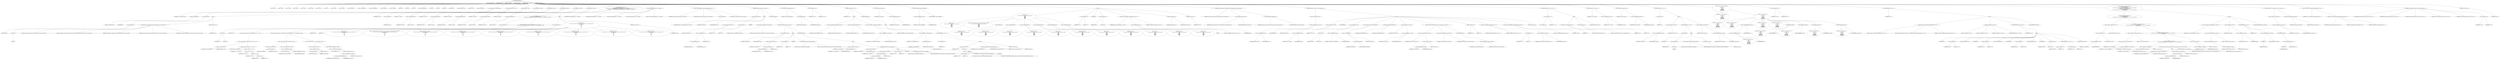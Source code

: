 digraph hostapd_notif_assoc {  
"1000127" [label = "(METHOD,hostapd_notif_assoc)" ]
"1000128" [label = "(PARAM,hostapd_data *hapd)" ]
"1000129" [label = "(PARAM,const u8 *addr)" ]
"1000130" [label = "(PARAM,const u8 *req_ies)" ]
"1000131" [label = "(PARAM,size_t req_ies_len)" ]
"1000132" [label = "(PARAM,int reassoc)" ]
"1000133" [label = "(BLOCK,,)" ]
"1000134" [label = "(LOCAL,v6: __int64)" ]
"1000135" [label = "(LOCAL,v11: __int64)" ]
"1000136" [label = "(LOCAL,v12: __int64)" ]
"1000137" [label = "(LOCAL,v13: __int64)" ]
"1000138" [label = "(LOCAL,v14: __int64)" ]
"1000139" [label = "(LOCAL,v15: __int64)" ]
"1000140" [label = "(LOCAL,v16: const u8 *)" ]
"1000141" [label = "(LOCAL,v17: char)" ]
"1000142" [label = "(LOCAL,v18: sta_info *)" ]
"1000143" [label = "(LOCAL,v19: sta_info *)" ]
"1000144" [label = "(LOCAL,v20: hostapd_iface *)" ]
"1000145" [label = "(LOCAL,v21: wpa_state_machine *)" ]
"1000146" [label = "(LOCAL,v22: wpa_authenticator *)" ]
"1000147" [label = "(LOCAL,v23: unsigned int)" ]
"1000148" [label = "(LOCAL,v24: unsigned int)" ]
"1000149" [label = "(LOCAL,v25: bool)" ]
"1000150" [label = "(LOCAL,v26: u32)" ]
"1000151" [label = "(LOCAL,v27: int)" ]
"1000152" [label = "(LOCAL,v28: wpa_state_machine *)" ]
"1000153" [label = "(LOCAL,v29: int)" ]
"1000154" [label = "(LOCAL,v31: u8 *)" ]
"1000155" [label = "(LOCAL,v32: int)" ]
"1000156" [label = "(LOCAL,ielen: __int64)" ]
"1000157" [label = "(LOCAL,elems: ieee802_11_elems)" ]
"1000158" [label = "(LOCAL,buf: u8 [ 1064 ])" ]
"1000159" [label = "(LOCAL,v36: unsigned __int64)" ]
"1000160" [label = "(<operator>.assignment,v36 = __readfsqword(0x28u))" ]
"1000161" [label = "(IDENTIFIER,v36,v36 = __readfsqword(0x28u))" ]
"1000162" [label = "(__readfsqword,__readfsqword(0x28u))" ]
"1000163" [label = "(LITERAL,0x28u,__readfsqword(0x28u))" ]
"1000164" [label = "(CONTROL_STRUCTURE,if ( !addr ),if ( !addr ))" ]
"1000165" [label = "(<operator>.logicalNot,!addr)" ]
"1000166" [label = "(IDENTIFIER,addr,!addr)" ]
"1000167" [label = "(BLOCK,,)" ]
"1000168" [label = "(<operator>.assignment,v29 = -1)" ]
"1000169" [label = "(IDENTIFIER,v29,v29 = -1)" ]
"1000170" [label = "(<operator>.minus,-1)" ]
"1000171" [label = "(LITERAL,1,-1)" ]
"1000172" [label = "(wpa_printf,wpa_printf(2, \"hostapd_notif_assoc: Skip event with no address\", req_ies, req_ies_len, reassoc))" ]
"1000173" [label = "(LITERAL,2,wpa_printf(2, \"hostapd_notif_assoc: Skip event with no address\", req_ies, req_ies_len, reassoc))" ]
"1000174" [label = "(LITERAL,\"hostapd_notif_assoc: Skip event with no address\",wpa_printf(2, \"hostapd_notif_assoc: Skip event with no address\", req_ies, req_ies_len, reassoc))" ]
"1000175" [label = "(IDENTIFIER,req_ies,wpa_printf(2, \"hostapd_notif_assoc: Skip event with no address\", req_ies, req_ies_len, reassoc))" ]
"1000176" [label = "(IDENTIFIER,req_ies_len,wpa_printf(2, \"hostapd_notif_assoc: Skip event with no address\", req_ies, req_ies_len, reassoc))" ]
"1000177" [label = "(IDENTIFIER,reassoc,wpa_printf(2, \"hostapd_notif_assoc: Skip event with no address\", req_ies, req_ies_len, reassoc))" ]
"1000178" [label = "(RETURN,return v29;,return v29;)" ]
"1000179" [label = "(IDENTIFIER,v29,return v29;)" ]
"1000180" [label = "(<operator>.assignment,v6 = *addr)" ]
"1000181" [label = "(IDENTIFIER,v6,v6 = *addr)" ]
"1000182" [label = "(<operator>.indirection,*addr)" ]
"1000183" [label = "(IDENTIFIER,addr,v6 = *addr)" ]
"1000184" [label = "(<operator>.assignment,v11 = addr[2])" ]
"1000185" [label = "(IDENTIFIER,v11,v11 = addr[2])" ]
"1000186" [label = "(<operator>.indirectIndexAccess,addr[2])" ]
"1000187" [label = "(IDENTIFIER,addr,v11 = addr[2])" ]
"1000188" [label = "(LITERAL,2,v11 = addr[2])" ]
"1000189" [label = "(<operator>.assignment,v12 = addr[1])" ]
"1000190" [label = "(IDENTIFIER,v12,v12 = addr[1])" ]
"1000191" [label = "(<operator>.indirectIndexAccess,addr[1])" ]
"1000192" [label = "(IDENTIFIER,addr,v12 = addr[1])" ]
"1000193" [label = "(LITERAL,1,v12 = addr[1])" ]
"1000194" [label = "(<operator>.assignment,v13 = addr[3])" ]
"1000195" [label = "(IDENTIFIER,v13,v13 = addr[3])" ]
"1000196" [label = "(<operator>.indirectIndexAccess,addr[3])" ]
"1000197" [label = "(IDENTIFIER,addr,v13 = addr[3])" ]
"1000198" [label = "(LITERAL,3,v13 = addr[3])" ]
"1000199" [label = "(<operator>.assignment,v14 = addr[5])" ]
"1000200" [label = "(IDENTIFIER,v14,v14 = addr[5])" ]
"1000201" [label = "(<operator>.indirectIndexAccess,addr[5])" ]
"1000202" [label = "(IDENTIFIER,addr,v14 = addr[5])" ]
"1000203" [label = "(LITERAL,5,v14 = addr[5])" ]
"1000204" [label = "(<operator>.assignment,v15 = addr[4])" ]
"1000205" [label = "(IDENTIFIER,v15,v15 = addr[4])" ]
"1000206" [label = "(<operator>.indirectIndexAccess,addr[4])" ]
"1000207" [label = "(IDENTIFIER,addr,v15 = addr[4])" ]
"1000208" [label = "(LITERAL,4,v15 = addr[4])" ]
"1000209" [label = "(CONTROL_STRUCTURE,if ( (v6 & 1) != 0\n    || !((unsigned __int8)v14 | (unsigned __int8)(v15 | v13 | v11 | v12 | v6))\n    || *(_DWORD *)addr == *(_DWORD *)hapd->own_addr && *((_WORD *)addr + 2) == *(_WORD *)&hapd->own_addr[4] ),if ( (v6 & 1) != 0\n    || !((unsigned __int8)v14 | (unsigned __int8)(v15 | v13 | v11 | v12 | v6))\n    || *(_DWORD *)addr == *(_DWORD *)hapd->own_addr && *((_WORD *)addr + 2) == *(_WORD *)&hapd->own_addr[4] ))" ]
"1000210" [label = "(<operator>.logicalOr,(v6 & 1) != 0\n    || !((unsigned __int8)v14 | (unsigned __int8)(v15 | v13 | v11 | v12 | v6))\n    || *(_DWORD *)addr == *(_DWORD *)hapd->own_addr && *((_WORD *)addr + 2) == *(_WORD *)&hapd->own_addr[4])" ]
"1000211" [label = "(<operator>.notEquals,(v6 & 1) != 0)" ]
"1000212" [label = "(<operator>.and,v6 & 1)" ]
"1000213" [label = "(IDENTIFIER,v6,v6 & 1)" ]
"1000214" [label = "(LITERAL,1,v6 & 1)" ]
"1000215" [label = "(LITERAL,0,(v6 & 1) != 0)" ]
"1000216" [label = "(<operator>.logicalOr,!((unsigned __int8)v14 | (unsigned __int8)(v15 | v13 | v11 | v12 | v6))\n    || *(_DWORD *)addr == *(_DWORD *)hapd->own_addr && *((_WORD *)addr + 2) == *(_WORD *)&hapd->own_addr[4])" ]
"1000217" [label = "(<operator>.logicalNot,!((unsigned __int8)v14 | (unsigned __int8)(v15 | v13 | v11 | v12 | v6)))" ]
"1000218" [label = "(<operator>.or,(unsigned __int8)v14 | (unsigned __int8)(v15 | v13 | v11 | v12 | v6))" ]
"1000219" [label = "(<operator>.cast,(unsigned __int8)v14)" ]
"1000220" [label = "(UNKNOWN,unsigned __int8,unsigned __int8)" ]
"1000221" [label = "(IDENTIFIER,v14,(unsigned __int8)v14)" ]
"1000222" [label = "(<operator>.cast,(unsigned __int8)(v15 | v13 | v11 | v12 | v6))" ]
"1000223" [label = "(UNKNOWN,unsigned __int8,unsigned __int8)" ]
"1000224" [label = "(<operator>.or,v15 | v13 | v11 | v12 | v6)" ]
"1000225" [label = "(IDENTIFIER,v15,v15 | v13 | v11 | v12 | v6)" ]
"1000226" [label = "(<operator>.or,v13 | v11 | v12 | v6)" ]
"1000227" [label = "(IDENTIFIER,v13,v13 | v11 | v12 | v6)" ]
"1000228" [label = "(<operator>.or,v11 | v12 | v6)" ]
"1000229" [label = "(IDENTIFIER,v11,v11 | v12 | v6)" ]
"1000230" [label = "(<operator>.or,v12 | v6)" ]
"1000231" [label = "(IDENTIFIER,v12,v12 | v6)" ]
"1000232" [label = "(IDENTIFIER,v6,v12 | v6)" ]
"1000233" [label = "(<operator>.logicalAnd,*(_DWORD *)addr == *(_DWORD *)hapd->own_addr && *((_WORD *)addr + 2) == *(_WORD *)&hapd->own_addr[4])" ]
"1000234" [label = "(<operator>.equals,*(_DWORD *)addr == *(_DWORD *)hapd->own_addr)" ]
"1000235" [label = "(<operator>.indirection,*(_DWORD *)addr)" ]
"1000236" [label = "(<operator>.cast,(_DWORD *)addr)" ]
"1000237" [label = "(UNKNOWN,_DWORD *,_DWORD *)" ]
"1000238" [label = "(IDENTIFIER,addr,(_DWORD *)addr)" ]
"1000239" [label = "(<operator>.indirection,*(_DWORD *)hapd->own_addr)" ]
"1000240" [label = "(<operator>.cast,(_DWORD *)hapd->own_addr)" ]
"1000241" [label = "(UNKNOWN,_DWORD *,_DWORD *)" ]
"1000242" [label = "(<operator>.indirectFieldAccess,hapd->own_addr)" ]
"1000243" [label = "(IDENTIFIER,hapd,(_DWORD *)hapd->own_addr)" ]
"1000244" [label = "(FIELD_IDENTIFIER,own_addr,own_addr)" ]
"1000245" [label = "(<operator>.equals,*((_WORD *)addr + 2) == *(_WORD *)&hapd->own_addr[4])" ]
"1000246" [label = "(<operator>.indirection,*((_WORD *)addr + 2))" ]
"1000247" [label = "(<operator>.addition,(_WORD *)addr + 2)" ]
"1000248" [label = "(<operator>.cast,(_WORD *)addr)" ]
"1000249" [label = "(UNKNOWN,_WORD *,_WORD *)" ]
"1000250" [label = "(IDENTIFIER,addr,(_WORD *)addr)" ]
"1000251" [label = "(LITERAL,2,(_WORD *)addr + 2)" ]
"1000252" [label = "(<operator>.indirection,*(_WORD *)&hapd->own_addr[4])" ]
"1000253" [label = "(<operator>.cast,(_WORD *)&hapd->own_addr[4])" ]
"1000254" [label = "(UNKNOWN,_WORD *,_WORD *)" ]
"1000255" [label = "(<operator>.addressOf,&hapd->own_addr[4])" ]
"1000256" [label = "(<operator>.indirectIndexAccess,hapd->own_addr[4])" ]
"1000257" [label = "(<operator>.indirectFieldAccess,hapd->own_addr)" ]
"1000258" [label = "(IDENTIFIER,hapd,(_WORD *)&hapd->own_addr[4])" ]
"1000259" [label = "(FIELD_IDENTIFIER,own_addr,own_addr)" ]
"1000260" [label = "(LITERAL,4,(_WORD *)&hapd->own_addr[4])" ]
"1000261" [label = "(BLOCK,,)" ]
"1000262" [label = "(<operator>.assignment,v29 = 0)" ]
"1000263" [label = "(IDENTIFIER,v29,v29 = 0)" ]
"1000264" [label = "(LITERAL,0,v29 = 0)" ]
"1000265" [label = "(wpa_printf,wpa_printf(\n      2,\n      \"%s: Invalid SA=%02x:%02x:%02x:%02x:%02x:%02x in received indication - ignore this indication silently\",\n      \"hostapd_notif_assoc\",\n      v6,\n      v12,\n      v11,\n      v13,\n      v15,\n      v14))" ]
"1000266" [label = "(LITERAL,2,wpa_printf(\n      2,\n      \"%s: Invalid SA=%02x:%02x:%02x:%02x:%02x:%02x in received indication - ignore this indication silently\",\n      \"hostapd_notif_assoc\",\n      v6,\n      v12,\n      v11,\n      v13,\n      v15,\n      v14))" ]
"1000267" [label = "(LITERAL,\"%s: Invalid SA=%02x:%02x:%02x:%02x:%02x:%02x in received indication - ignore this indication silently\",wpa_printf(\n      2,\n      \"%s: Invalid SA=%02x:%02x:%02x:%02x:%02x:%02x in received indication - ignore this indication silently\",\n      \"hostapd_notif_assoc\",\n      v6,\n      v12,\n      v11,\n      v13,\n      v15,\n      v14))" ]
"1000268" [label = "(LITERAL,\"hostapd_notif_assoc\",wpa_printf(\n      2,\n      \"%s: Invalid SA=%02x:%02x:%02x:%02x:%02x:%02x in received indication - ignore this indication silently\",\n      \"hostapd_notif_assoc\",\n      v6,\n      v12,\n      v11,\n      v13,\n      v15,\n      v14))" ]
"1000269" [label = "(IDENTIFIER,v6,wpa_printf(\n      2,\n      \"%s: Invalid SA=%02x:%02x:%02x:%02x:%02x:%02x in received indication - ignore this indication silently\",\n      \"hostapd_notif_assoc\",\n      v6,\n      v12,\n      v11,\n      v13,\n      v15,\n      v14))" ]
"1000270" [label = "(IDENTIFIER,v12,wpa_printf(\n      2,\n      \"%s: Invalid SA=%02x:%02x:%02x:%02x:%02x:%02x in received indication - ignore this indication silently\",\n      \"hostapd_notif_assoc\",\n      v6,\n      v12,\n      v11,\n      v13,\n      v15,\n      v14))" ]
"1000271" [label = "(IDENTIFIER,v11,wpa_printf(\n      2,\n      \"%s: Invalid SA=%02x:%02x:%02x:%02x:%02x:%02x in received indication - ignore this indication silently\",\n      \"hostapd_notif_assoc\",\n      v6,\n      v12,\n      v11,\n      v13,\n      v15,\n      v14))" ]
"1000272" [label = "(IDENTIFIER,v13,wpa_printf(\n      2,\n      \"%s: Invalid SA=%02x:%02x:%02x:%02x:%02x:%02x in received indication - ignore this indication silently\",\n      \"hostapd_notif_assoc\",\n      v6,\n      v12,\n      v11,\n      v13,\n      v15,\n      v14))" ]
"1000273" [label = "(IDENTIFIER,v15,wpa_printf(\n      2,\n      \"%s: Invalid SA=%02x:%02x:%02x:%02x:%02x:%02x in received indication - ignore this indication silently\",\n      \"hostapd_notif_assoc\",\n      v6,\n      v12,\n      v11,\n      v13,\n      v15,\n      v14))" ]
"1000274" [label = "(IDENTIFIER,v14,wpa_printf(\n      2,\n      \"%s: Invalid SA=%02x:%02x:%02x:%02x:%02x:%02x in received indication - ignore this indication silently\",\n      \"hostapd_notif_assoc\",\n      v6,\n      v12,\n      v11,\n      v13,\n      v15,\n      v14))" ]
"1000275" [label = "(RETURN,return v29;,return v29;)" ]
"1000276" [label = "(IDENTIFIER,v29,return v29;)" ]
"1000277" [label = "(hostapd_logger,hostapd_logger(hapd, addr, 1u, 2, \"associated\"))" ]
"1000278" [label = "(IDENTIFIER,hapd,hostapd_logger(hapd, addr, 1u, 2, \"associated\"))" ]
"1000279" [label = "(IDENTIFIER,addr,hostapd_logger(hapd, addr, 1u, 2, \"associated\"))" ]
"1000280" [label = "(LITERAL,1u,hostapd_logger(hapd, addr, 1u, 2, \"associated\"))" ]
"1000281" [label = "(LITERAL,2,hostapd_logger(hapd, addr, 1u, 2, \"associated\"))" ]
"1000282" [label = "(LITERAL,\"associated\",hostapd_logger(hapd, addr, 1u, 2, \"associated\"))" ]
"1000283" [label = "(ieee802_11_parse_elems,ieee802_11_parse_elems(req_ies, req_ies_len, &elems, 0))" ]
"1000284" [label = "(IDENTIFIER,req_ies,ieee802_11_parse_elems(req_ies, req_ies_len, &elems, 0))" ]
"1000285" [label = "(IDENTIFIER,req_ies_len,ieee802_11_parse_elems(req_ies, req_ies_len, &elems, 0))" ]
"1000286" [label = "(<operator>.addressOf,&elems)" ]
"1000287" [label = "(IDENTIFIER,elems,ieee802_11_parse_elems(req_ies, req_ies_len, &elems, 0))" ]
"1000288" [label = "(LITERAL,0,ieee802_11_parse_elems(req_ies, req_ies_len, &elems, 0))" ]
"1000289" [label = "(CONTROL_STRUCTURE,if ( elems.wps_ie ),if ( elems.wps_ie ))" ]
"1000290" [label = "(<operator>.fieldAccess,elems.wps_ie)" ]
"1000291" [label = "(IDENTIFIER,elems,if ( elems.wps_ie ))" ]
"1000292" [label = "(FIELD_IDENTIFIER,wps_ie,wps_ie)" ]
"1000293" [label = "(BLOCK,,)" ]
"1000294" [label = "(<operator>.assignment,v16 = elems.wps_ie - 2)" ]
"1000295" [label = "(IDENTIFIER,v16,v16 = elems.wps_ie - 2)" ]
"1000296" [label = "(<operator>.subtraction,elems.wps_ie - 2)" ]
"1000297" [label = "(<operator>.fieldAccess,elems.wps_ie)" ]
"1000298" [label = "(IDENTIFIER,elems,elems.wps_ie - 2)" ]
"1000299" [label = "(FIELD_IDENTIFIER,wps_ie,wps_ie)" ]
"1000300" [label = "(LITERAL,2,elems.wps_ie - 2)" ]
"1000301" [label = "(<operator>.assignment,v17 = 0)" ]
"1000302" [label = "(IDENTIFIER,v17,v17 = 0)" ]
"1000303" [label = "(LITERAL,0,v17 = 0)" ]
"1000304" [label = "(IDENTIFIER,L,)" ]
"1000305" [label = "(wpa_printf,wpa_printf(2, \"STA included WPS IE in (Re)AssocReq\"))" ]
"1000306" [label = "(LITERAL,2,wpa_printf(2, \"STA included WPS IE in (Re)AssocReq\"))" ]
"1000307" [label = "(LITERAL,\"STA included WPS IE in (Re)AssocReq\",wpa_printf(2, \"STA included WPS IE in (Re)AssocReq\"))" ]
"1000308" [label = "(CONTROL_STRUCTURE,else,else)" ]
"1000309" [label = "(CONTROL_STRUCTURE,if ( elems.rsn_ie ),if ( elems.rsn_ie ))" ]
"1000310" [label = "(<operator>.fieldAccess,elems.rsn_ie)" ]
"1000311" [label = "(IDENTIFIER,elems,if ( elems.rsn_ie ))" ]
"1000312" [label = "(FIELD_IDENTIFIER,rsn_ie,rsn_ie)" ]
"1000313" [label = "(BLOCK,,)" ]
"1000314" [label = "(<operator>.assignment,v16 = elems.rsn_ie - 2)" ]
"1000315" [label = "(IDENTIFIER,v16,v16 = elems.rsn_ie - 2)" ]
"1000316" [label = "(<operator>.subtraction,elems.rsn_ie - 2)" ]
"1000317" [label = "(<operator>.fieldAccess,elems.rsn_ie)" ]
"1000318" [label = "(IDENTIFIER,elems,elems.rsn_ie - 2)" ]
"1000319" [label = "(FIELD_IDENTIFIER,rsn_ie,rsn_ie)" ]
"1000320" [label = "(LITERAL,2,elems.rsn_ie - 2)" ]
"1000321" [label = "(<operator>.assignment,v17 = 0)" ]
"1000322" [label = "(IDENTIFIER,v17,v17 = 0)" ]
"1000323" [label = "(LITERAL,0,v17 = 0)" ]
"1000324" [label = "(IDENTIFIER,L,)" ]
"1000325" [label = "(wpa_printf,wpa_printf(2, \"STA included RSN IE in (Re)AssocReq\"))" ]
"1000326" [label = "(LITERAL,2,wpa_printf(2, \"STA included RSN IE in (Re)AssocReq\"))" ]
"1000327" [label = "(LITERAL,\"STA included RSN IE in (Re)AssocReq\",wpa_printf(2, \"STA included RSN IE in (Re)AssocReq\"))" ]
"1000328" [label = "(CONTROL_STRUCTURE,else,else)" ]
"1000329" [label = "(BLOCK,,)" ]
"1000330" [label = "(<operator>.assignment,v16 = elems.wpa_ie)" ]
"1000331" [label = "(IDENTIFIER,v16,v16 = elems.wpa_ie)" ]
"1000332" [label = "(<operator>.fieldAccess,elems.wpa_ie)" ]
"1000333" [label = "(IDENTIFIER,elems,v16 = elems.wpa_ie)" ]
"1000334" [label = "(FIELD_IDENTIFIER,wpa_ie,wpa_ie)" ]
"1000335" [label = "(CONTROL_STRUCTURE,if ( elems.wpa_ie ),if ( elems.wpa_ie ))" ]
"1000336" [label = "(<operator>.fieldAccess,elems.wpa_ie)" ]
"1000337" [label = "(IDENTIFIER,elems,if ( elems.wpa_ie ))" ]
"1000338" [label = "(FIELD_IDENTIFIER,wpa_ie,wpa_ie)" ]
"1000339" [label = "(BLOCK,,)" ]
"1000340" [label = "(<operator>.assignment,v16 = elems.wpa_ie - 2)" ]
"1000341" [label = "(IDENTIFIER,v16,v16 = elems.wpa_ie - 2)" ]
"1000342" [label = "(<operator>.subtraction,elems.wpa_ie - 2)" ]
"1000343" [label = "(<operator>.fieldAccess,elems.wpa_ie)" ]
"1000344" [label = "(IDENTIFIER,elems,elems.wpa_ie - 2)" ]
"1000345" [label = "(FIELD_IDENTIFIER,wpa_ie,wpa_ie)" ]
"1000346" [label = "(LITERAL,2,elems.wpa_ie - 2)" ]
"1000347" [label = "(<operator>.assignment,v17 = 0)" ]
"1000348" [label = "(IDENTIFIER,v17,v17 = 0)" ]
"1000349" [label = "(LITERAL,0,v17 = 0)" ]
"1000350" [label = "(IDENTIFIER,L,)" ]
"1000351" [label = "(wpa_printf,wpa_printf(2, \"STA included WPA IE in (Re)AssocReq\"))" ]
"1000352" [label = "(LITERAL,2,wpa_printf(2, \"STA included WPA IE in (Re)AssocReq\"))" ]
"1000353" [label = "(LITERAL,\"STA included WPA IE in (Re)AssocReq\",wpa_printf(2, \"STA included WPA IE in (Re)AssocReq\"))" ]
"1000354" [label = "(CONTROL_STRUCTURE,else,else)" ]
"1000355" [label = "(BLOCK,,)" ]
"1000356" [label = "(<operator>.assignment,v17 = 1)" ]
"1000357" [label = "(IDENTIFIER,v17,v17 = 1)" ]
"1000358" [label = "(LITERAL,1,v17 = 1)" ]
"1000359" [label = "(wpa_printf,wpa_printf(2, \"STA did not include WPS/RSN/WPA IE in (Re)AssocReq\"))" ]
"1000360" [label = "(LITERAL,2,wpa_printf(2, \"STA did not include WPS/RSN/WPA IE in (Re)AssocReq\"))" ]
"1000361" [label = "(LITERAL,\"STA did not include WPS/RSN/WPA IE in (Re)AssocReq\",wpa_printf(2, \"STA did not include WPS/RSN/WPA IE in (Re)AssocReq\"))" ]
"1000362" [label = "(IDENTIFIER,L,)" ]
"1000363" [label = "(<operator>.assignment,v18 = ap_get_sta(hapd, addr))" ]
"1000364" [label = "(IDENTIFIER,v18,v18 = ap_get_sta(hapd, addr))" ]
"1000365" [label = "(ap_get_sta,ap_get_sta(hapd, addr))" ]
"1000366" [label = "(IDENTIFIER,hapd,ap_get_sta(hapd, addr))" ]
"1000367" [label = "(IDENTIFIER,addr,ap_get_sta(hapd, addr))" ]
"1000368" [label = "(<operator>.assignment,v19 = v18)" ]
"1000369" [label = "(IDENTIFIER,v19,v19 = v18)" ]
"1000370" [label = "(IDENTIFIER,v18,v19 = v18)" ]
"1000371" [label = "(CONTROL_STRUCTURE,if ( v18 ),if ( v18 ))" ]
"1000372" [label = "(IDENTIFIER,v18,if ( v18 ))" ]
"1000373" [label = "(BLOCK,,)" ]
"1000374" [label = "(ap_sta_no_session_timeout,ap_sta_no_session_timeout(hapd, v18))" ]
"1000375" [label = "(IDENTIFIER,hapd,ap_sta_no_session_timeout(hapd, v18))" ]
"1000376" [label = "(IDENTIFIER,v18,ap_sta_no_session_timeout(hapd, v18))" ]
"1000377" [label = "(accounting_sta_stop,accounting_sta_stop(hapd, v19))" ]
"1000378" [label = "(IDENTIFIER,hapd,accounting_sta_stop(hapd, v19))" ]
"1000379" [label = "(IDENTIFIER,v19,accounting_sta_stop(hapd, v19))" ]
"1000380" [label = "(<operator>.assignment,v19->timeout_next = STA_NULLFUNC)" ]
"1000381" [label = "(<operator>.indirectFieldAccess,v19->timeout_next)" ]
"1000382" [label = "(IDENTIFIER,v19,v19->timeout_next = STA_NULLFUNC)" ]
"1000383" [label = "(FIELD_IDENTIFIER,timeout_next,timeout_next)" ]
"1000384" [label = "(IDENTIFIER,STA_NULLFUNC,v19->timeout_next = STA_NULLFUNC)" ]
"1000385" [label = "(CONTROL_STRUCTURE,else,else)" ]
"1000386" [label = "(BLOCK,,)" ]
"1000387" [label = "(<operator>.assignment,v19 = ap_sta_add(hapd, addr))" ]
"1000388" [label = "(IDENTIFIER,v19,v19 = ap_sta_add(hapd, addr))" ]
"1000389" [label = "(ap_sta_add,ap_sta_add(hapd, addr))" ]
"1000390" [label = "(IDENTIFIER,hapd,ap_sta_add(hapd, addr))" ]
"1000391" [label = "(IDENTIFIER,addr,ap_sta_add(hapd, addr))" ]
"1000392" [label = "(CONTROL_STRUCTURE,if ( !v19 ),if ( !v19 ))" ]
"1000393" [label = "(<operator>.logicalNot,!v19)" ]
"1000394" [label = "(IDENTIFIER,v19,!v19)" ]
"1000395" [label = "(BLOCK,,)" ]
"1000396" [label = "(<operator>.assignment,v29 = -1)" ]
"1000397" [label = "(IDENTIFIER,v29,v29 = -1)" ]
"1000398" [label = "(<operator>.minus,-1)" ]
"1000399" [label = "(LITERAL,1,-1)" ]
"1000400" [label = "(hostapd_drv_sta_disassoc,hostapd_drv_sta_disassoc(hapd, addr, 5))" ]
"1000401" [label = "(IDENTIFIER,hapd,hostapd_drv_sta_disassoc(hapd, addr, 5))" ]
"1000402" [label = "(IDENTIFIER,addr,hostapd_drv_sta_disassoc(hapd, addr, 5))" ]
"1000403" [label = "(LITERAL,5,hostapd_drv_sta_disassoc(hapd, addr, 5))" ]
"1000404" [label = "(RETURN,return v29;,return v29;)" ]
"1000405" [label = "(IDENTIFIER,v29,return v29;)" ]
"1000406" [label = "(<operator>.assignment,v20 = hapd->iface)" ]
"1000407" [label = "(IDENTIFIER,v20,v20 = hapd->iface)" ]
"1000408" [label = "(<operator>.indirectFieldAccess,hapd->iface)" ]
"1000409" [label = "(IDENTIFIER,hapd,v20 = hapd->iface)" ]
"1000410" [label = "(FIELD_IDENTIFIER,iface,iface)" ]
"1000411" [label = "(<operators>.assignmentAnd,v19->flags &= 0xFFFECFFF)" ]
"1000412" [label = "(<operator>.indirectFieldAccess,v19->flags)" ]
"1000413" [label = "(IDENTIFIER,v19,v19->flags &= 0xFFFECFFF)" ]
"1000414" [label = "(FIELD_IDENTIFIER,flags,flags)" ]
"1000415" [label = "(LITERAL,0xFFFECFFF,v19->flags &= 0xFFFECFFF)" ]
"1000416" [label = "(BLOCK,,)" ]
"1000417" [label = "(wpa_printf,wpa_printf(\n      3,\n      \"STA %02x:%02x:%02x:%02x:%02x:%02x not allowed to connect\",\n      *addr,\n      addr[1],\n      addr[2],\n      addr[3],\n      addr[4],\n      addr[5]))" ]
"1000418" [label = "(LITERAL,3,wpa_printf(\n      3,\n      \"STA %02x:%02x:%02x:%02x:%02x:%02x not allowed to connect\",\n      *addr,\n      addr[1],\n      addr[2],\n      addr[3],\n      addr[4],\n      addr[5]))" ]
"1000419" [label = "(LITERAL,\"STA %02x:%02x:%02x:%02x:%02x:%02x not allowed to connect\",wpa_printf(\n      3,\n      \"STA %02x:%02x:%02x:%02x:%02x:%02x not allowed to connect\",\n      *addr,\n      addr[1],\n      addr[2],\n      addr[3],\n      addr[4],\n      addr[5]))" ]
"1000420" [label = "(<operator>.indirection,*addr)" ]
"1000421" [label = "(IDENTIFIER,addr,wpa_printf(\n      3,\n      \"STA %02x:%02x:%02x:%02x:%02x:%02x not allowed to connect\",\n      *addr,\n      addr[1],\n      addr[2],\n      addr[3],\n      addr[4],\n      addr[5]))" ]
"1000422" [label = "(<operator>.indirectIndexAccess,addr[1])" ]
"1000423" [label = "(IDENTIFIER,addr,wpa_printf(\n      3,\n      \"STA %02x:%02x:%02x:%02x:%02x:%02x not allowed to connect\",\n      *addr,\n      addr[1],\n      addr[2],\n      addr[3],\n      addr[4],\n      addr[5]))" ]
"1000424" [label = "(LITERAL,1,wpa_printf(\n      3,\n      \"STA %02x:%02x:%02x:%02x:%02x:%02x not allowed to connect\",\n      *addr,\n      addr[1],\n      addr[2],\n      addr[3],\n      addr[4],\n      addr[5]))" ]
"1000425" [label = "(<operator>.indirectIndexAccess,addr[2])" ]
"1000426" [label = "(IDENTIFIER,addr,wpa_printf(\n      3,\n      \"STA %02x:%02x:%02x:%02x:%02x:%02x not allowed to connect\",\n      *addr,\n      addr[1],\n      addr[2],\n      addr[3],\n      addr[4],\n      addr[5]))" ]
"1000427" [label = "(LITERAL,2,wpa_printf(\n      3,\n      \"STA %02x:%02x:%02x:%02x:%02x:%02x not allowed to connect\",\n      *addr,\n      addr[1],\n      addr[2],\n      addr[3],\n      addr[4],\n      addr[5]))" ]
"1000428" [label = "(<operator>.indirectIndexAccess,addr[3])" ]
"1000429" [label = "(IDENTIFIER,addr,wpa_printf(\n      3,\n      \"STA %02x:%02x:%02x:%02x:%02x:%02x not allowed to connect\",\n      *addr,\n      addr[1],\n      addr[2],\n      addr[3],\n      addr[4],\n      addr[5]))" ]
"1000430" [label = "(LITERAL,3,wpa_printf(\n      3,\n      \"STA %02x:%02x:%02x:%02x:%02x:%02x not allowed to connect\",\n      *addr,\n      addr[1],\n      addr[2],\n      addr[3],\n      addr[4],\n      addr[5]))" ]
"1000431" [label = "(<operator>.indirectIndexAccess,addr[4])" ]
"1000432" [label = "(IDENTIFIER,addr,wpa_printf(\n      3,\n      \"STA %02x:%02x:%02x:%02x:%02x:%02x not allowed to connect\",\n      *addr,\n      addr[1],\n      addr[2],\n      addr[3],\n      addr[4],\n      addr[5]))" ]
"1000433" [label = "(LITERAL,4,wpa_printf(\n      3,\n      \"STA %02x:%02x:%02x:%02x:%02x:%02x not allowed to connect\",\n      *addr,\n      addr[1],\n      addr[2],\n      addr[3],\n      addr[4],\n      addr[5]))" ]
"1000434" [label = "(<operator>.indirectIndexAccess,addr[5])" ]
"1000435" [label = "(IDENTIFIER,addr,wpa_printf(\n      3,\n      \"STA %02x:%02x:%02x:%02x:%02x:%02x not allowed to connect\",\n      *addr,\n      addr[1],\n      addr[2],\n      addr[3],\n      addr[4],\n      addr[5]))" ]
"1000436" [label = "(LITERAL,5,wpa_printf(\n      3,\n      \"STA %02x:%02x:%02x:%02x:%02x:%02x not allowed to connect\",\n      *addr,\n      addr[1],\n      addr[2],\n      addr[3],\n      addr[4],\n      addr[5]))" ]
"1000437" [label = "(<operator>.assignment,v32 = 1)" ]
"1000438" [label = "(IDENTIFIER,v32,v32 = 1)" ]
"1000439" [label = "(LITERAL,1,v32 = 1)" ]
"1000440" [label = "(JUMP_TARGET,fail)" ]
"1000441" [label = "(<operator>.assignment,v29 = -1)" ]
"1000442" [label = "(IDENTIFIER,v29,v29 = -1)" ]
"1000443" [label = "(<operator>.minus,-1)" ]
"1000444" [label = "(LITERAL,1,-1)" ]
"1000445" [label = "(hostapd_drv_sta_disassoc,hostapd_drv_sta_disassoc(hapd, v19->addr, v32))" ]
"1000446" [label = "(IDENTIFIER,hapd,hostapd_drv_sta_disassoc(hapd, v19->addr, v32))" ]
"1000447" [label = "(<operator>.indirectFieldAccess,v19->addr)" ]
"1000448" [label = "(IDENTIFIER,v19,hostapd_drv_sta_disassoc(hapd, v19->addr, v32))" ]
"1000449" [label = "(FIELD_IDENTIFIER,addr,addr)" ]
"1000450" [label = "(IDENTIFIER,v32,hostapd_drv_sta_disassoc(hapd, v19->addr, v32))" ]
"1000451" [label = "(ap_free_sta,ap_free_sta(hapd, v19))" ]
"1000452" [label = "(IDENTIFIER,hapd,ap_free_sta(hapd, v19))" ]
"1000453" [label = "(IDENTIFIER,v19,ap_free_sta(hapd, v19))" ]
"1000454" [label = "(RETURN,return v29;,return v29;)" ]
"1000455" [label = "(IDENTIFIER,v29,return v29;)" ]
"1000456" [label = "(ap_copy_sta_supp_op_classes,ap_copy_sta_supp_op_classes(v19, elems.supp_op_classes, elems.supp_op_classes_len))" ]
"1000457" [label = "(IDENTIFIER,v19,ap_copy_sta_supp_op_classes(v19, elems.supp_op_classes, elems.supp_op_classes_len))" ]
"1000458" [label = "(<operator>.fieldAccess,elems.supp_op_classes)" ]
"1000459" [label = "(IDENTIFIER,elems,ap_copy_sta_supp_op_classes(v19, elems.supp_op_classes, elems.supp_op_classes_len))" ]
"1000460" [label = "(FIELD_IDENTIFIER,supp_op_classes,supp_op_classes)" ]
"1000461" [label = "(<operator>.fieldAccess,elems.supp_op_classes_len)" ]
"1000462" [label = "(IDENTIFIER,elems,ap_copy_sta_supp_op_classes(v19, elems.supp_op_classes, elems.supp_op_classes_len))" ]
"1000463" [label = "(FIELD_IDENTIFIER,supp_op_classes_len,supp_op_classes_len)" ]
"1000464" [label = "(CONTROL_STRUCTURE,if ( !hapd->conf->wpa ),if ( !hapd->conf->wpa ))" ]
"1000465" [label = "(<operator>.logicalNot,!hapd->conf->wpa)" ]
"1000466" [label = "(<operator>.indirectFieldAccess,hapd->conf->wpa)" ]
"1000467" [label = "(<operator>.indirectFieldAccess,hapd->conf)" ]
"1000468" [label = "(IDENTIFIER,hapd,!hapd->conf->wpa)" ]
"1000469" [label = "(FIELD_IDENTIFIER,conf,conf)" ]
"1000470" [label = "(FIELD_IDENTIFIER,wpa,wpa)" ]
"1000471" [label = "(BLOCK,,)" ]
"1000472" [label = "(<operator>.assignment,v26 = v19->flags)" ]
"1000473" [label = "(IDENTIFIER,v26,v26 = v19->flags)" ]
"1000474" [label = "(<operator>.indirectFieldAccess,v19->flags)" ]
"1000475" [label = "(IDENTIFIER,v19,v26 = v19->flags)" ]
"1000476" [label = "(FIELD_IDENTIFIER,flags,flags)" ]
"1000477" [label = "(JUMP_TARGET,LABEL_19)" ]
"1000478" [label = "(<operator>.assignment,v27 = v26 & 2)" ]
"1000479" [label = "(IDENTIFIER,v27,v27 = v26 & 2)" ]
"1000480" [label = "(<operator>.and,v26 & 2)" ]
"1000481" [label = "(IDENTIFIER,v26,v26 & 2)" ]
"1000482" [label = "(LITERAL,2,v26 & 2)" ]
"1000483" [label = "(<operator>.assignment,v19->flags = v26 & 0xFFF7FFFF | 3)" ]
"1000484" [label = "(<operator>.indirectFieldAccess,v19->flags)" ]
"1000485" [label = "(IDENTIFIER,v19,v19->flags = v26 & 0xFFF7FFFF | 3)" ]
"1000486" [label = "(FIELD_IDENTIFIER,flags,flags)" ]
"1000487" [label = "(<operator>.or,v26 & 0xFFF7FFFF | 3)" ]
"1000488" [label = "(<operator>.and,v26 & 0xFFF7FFFF)" ]
"1000489" [label = "(IDENTIFIER,v26,v26 & 0xFFF7FFFF)" ]
"1000490" [label = "(LITERAL,0xFFF7FFFF,v26 & 0xFFF7FFFF)" ]
"1000491" [label = "(LITERAL,3,v26 & 0xFFF7FFFF | 3)" ]
"1000492" [label = "(hostapd_set_sta_flags,hostapd_set_sta_flags(hapd, v19))" ]
"1000493" [label = "(IDENTIFIER,hapd,hostapd_set_sta_flags(hapd, v19))" ]
"1000494" [label = "(IDENTIFIER,v19,hostapd_set_sta_flags(hapd, v19))" ]
"1000495" [label = "(<operator>.assignment,v28 = v19->wpa_sm)" ]
"1000496" [label = "(IDENTIFIER,v28,v28 = v19->wpa_sm)" ]
"1000497" [label = "(<operator>.indirectFieldAccess,v19->wpa_sm)" ]
"1000498" [label = "(IDENTIFIER,v19,v28 = v19->wpa_sm)" ]
"1000499" [label = "(FIELD_IDENTIFIER,wpa_sm,wpa_sm)" ]
"1000500" [label = "(CONTROL_STRUCTURE,if ( reassoc && v19->auth_alg == 2 ),if ( reassoc && v19->auth_alg == 2 ))" ]
"1000501" [label = "(<operator>.logicalAnd,reassoc && v19->auth_alg == 2)" ]
"1000502" [label = "(IDENTIFIER,reassoc,reassoc && v19->auth_alg == 2)" ]
"1000503" [label = "(<operator>.equals,v19->auth_alg == 2)" ]
"1000504" [label = "(<operator>.indirectFieldAccess,v19->auth_alg)" ]
"1000505" [label = "(IDENTIFIER,v19,v19->auth_alg == 2)" ]
"1000506" [label = "(FIELD_IDENTIFIER,auth_alg,auth_alg)" ]
"1000507" [label = "(LITERAL,2,v19->auth_alg == 2)" ]
"1000508" [label = "(wpa_auth_sm_event,wpa_auth_sm_event(v28, WPA_ASSOC_FT))" ]
"1000509" [label = "(IDENTIFIER,v28,wpa_auth_sm_event(v28, WPA_ASSOC_FT))" ]
"1000510" [label = "(IDENTIFIER,WPA_ASSOC_FT,wpa_auth_sm_event(v28, WPA_ASSOC_FT))" ]
"1000511" [label = "(CONTROL_STRUCTURE,else,else)" ]
"1000512" [label = "(wpa_auth_sm_event,wpa_auth_sm_event(v28, WPA_ASSOC))" ]
"1000513" [label = "(IDENTIFIER,v28,wpa_auth_sm_event(v28, WPA_ASSOC))" ]
"1000514" [label = "(IDENTIFIER,WPA_ASSOC,wpa_auth_sm_event(v28, WPA_ASSOC))" ]
"1000515" [label = "(<operator>.assignment,v29 = 0)" ]
"1000516" [label = "(IDENTIFIER,v29,v29 = 0)" ]
"1000517" [label = "(LITERAL,0,v29 = 0)" ]
"1000518" [label = "(hostapd_new_assoc_sta,hostapd_new_assoc_sta(hapd, v19, v27 != 0))" ]
"1000519" [label = "(IDENTIFIER,hapd,hostapd_new_assoc_sta(hapd, v19, v27 != 0))" ]
"1000520" [label = "(IDENTIFIER,v19,hostapd_new_assoc_sta(hapd, v19, v27 != 0))" ]
"1000521" [label = "(<operator>.notEquals,v27 != 0)" ]
"1000522" [label = "(IDENTIFIER,v27,v27 != 0)" ]
"1000523" [label = "(LITERAL,0,v27 != 0)" ]
"1000524" [label = "(ieee802_1x_notify_port_enabled,ieee802_1x_notify_port_enabled(v19->eapol_sm, 1))" ]
"1000525" [label = "(<operator>.indirectFieldAccess,v19->eapol_sm)" ]
"1000526" [label = "(IDENTIFIER,v19,ieee802_1x_notify_port_enabled(v19->eapol_sm, 1))" ]
"1000527" [label = "(FIELD_IDENTIFIER,eapol_sm,eapol_sm)" ]
"1000528" [label = "(LITERAL,1,ieee802_1x_notify_port_enabled(v19->eapol_sm, 1))" ]
"1000529" [label = "(RETURN,return v29;,return v29;)" ]
"1000530" [label = "(IDENTIFIER,v29,return v29;)" ]
"1000531" [label = "(CONTROL_STRUCTURE,if ( !v16 || v17 ),if ( !v16 || v17 ))" ]
"1000532" [label = "(<operator>.logicalOr,!v16 || v17)" ]
"1000533" [label = "(<operator>.logicalNot,!v16)" ]
"1000534" [label = "(IDENTIFIER,v16,!v16)" ]
"1000535" [label = "(IDENTIFIER,v17,!v16 || v17)" ]
"1000536" [label = "(BLOCK,,)" ]
"1000537" [label = "(wpa_printf,wpa_printf(2, \"No WPA/RSN IE from STA\"))" ]
"1000538" [label = "(LITERAL,2,wpa_printf(2, \"No WPA/RSN IE from STA\"))" ]
"1000539" [label = "(LITERAL,\"No WPA/RSN IE from STA\",wpa_printf(2, \"No WPA/RSN IE from STA\"))" ]
"1000540" [label = "(<operator>.assignment,v32 = 13)" ]
"1000541" [label = "(IDENTIFIER,v32,v32 = 13)" ]
"1000542" [label = "(LITERAL,13,v32 = 13)" ]
"1000543" [label = "(CONTROL_STRUCTURE,goto fail;,goto fail;)" ]
"1000544" [label = "(<operator>.assignment,v21 = v19->wpa_sm)" ]
"1000545" [label = "(IDENTIFIER,v21,v21 = v19->wpa_sm)" ]
"1000546" [label = "(<operator>.indirectFieldAccess,v19->wpa_sm)" ]
"1000547" [label = "(IDENTIFIER,v19,v21 = v19->wpa_sm)" ]
"1000548" [label = "(FIELD_IDENTIFIER,wpa_sm,wpa_sm)" ]
"1000549" [label = "(<operator>.assignment,v22 = hapd->wpa_auth)" ]
"1000550" [label = "(IDENTIFIER,v22,v22 = hapd->wpa_auth)" ]
"1000551" [label = "(<operator>.indirectFieldAccess,hapd->wpa_auth)" ]
"1000552" [label = "(IDENTIFIER,hapd,v22 = hapd->wpa_auth)" ]
"1000553" [label = "(FIELD_IDENTIFIER,wpa_auth,wpa_auth)" ]
"1000554" [label = "(CONTROL_STRUCTURE,if ( !v21 ),if ( !v21 ))" ]
"1000555" [label = "(<operator>.logicalNot,!v21)" ]
"1000556" [label = "(IDENTIFIER,v21,!v21)" ]
"1000557" [label = "(BLOCK,,)" ]
"1000558" [label = "(<operator>.assignment,v19->wpa_sm = v21)" ]
"1000559" [label = "(<operator>.indirectFieldAccess,v19->wpa_sm)" ]
"1000560" [label = "(IDENTIFIER,v19,v19->wpa_sm = v21)" ]
"1000561" [label = "(FIELD_IDENTIFIER,wpa_sm,wpa_sm)" ]
"1000562" [label = "(IDENTIFIER,v21,v19->wpa_sm = v21)" ]
"1000563" [label = "(CONTROL_STRUCTURE,if ( !v21 ),if ( !v21 ))" ]
"1000564" [label = "(<operator>.logicalNot,!v21)" ]
"1000565" [label = "(IDENTIFIER,v21,!v21)" ]
"1000566" [label = "(BLOCK,,)" ]
"1000567" [label = "(<operator>.assignment,v29 = -1)" ]
"1000568" [label = "(IDENTIFIER,v29,v29 = -1)" ]
"1000569" [label = "(<operator>.minus,-1)" ]
"1000570" [label = "(LITERAL,1,-1)" ]
"1000571" [label = "(wpa_printf,wpa_printf(5, \"Failed to initialize WPA state machine\"))" ]
"1000572" [label = "(LITERAL,5,wpa_printf(5, \"Failed to initialize WPA state machine\"))" ]
"1000573" [label = "(LITERAL,\"Failed to initialize WPA state machine\",wpa_printf(5, \"Failed to initialize WPA state machine\"))" ]
"1000574" [label = "(RETURN,return v29;,return v29;)" ]
"1000575" [label = "(IDENTIFIER,v29,return v29;)" ]
"1000576" [label = "(<operator>.assignment,v22 = hapd->wpa_auth)" ]
"1000577" [label = "(IDENTIFIER,v22,v22 = hapd->wpa_auth)" ]
"1000578" [label = "(<operator>.indirectFieldAccess,hapd->wpa_auth)" ]
"1000579" [label = "(IDENTIFIER,hapd,v22 = hapd->wpa_auth)" ]
"1000580" [label = "(FIELD_IDENTIFIER,wpa_auth,wpa_auth)" ]
"1000581" [label = "(<operator>.assignment,v23 = wpa_validate_wpa_ie(\n          v22,\n          v21,\n          hapd->iface->freq,\n          v16,\n          ielen,\n          elems.mdie,\n          elems.mdie_len,\n          elems.owe_dh,\n          elems.owe_dh_len))" ]
"1000582" [label = "(IDENTIFIER,v23,v23 = wpa_validate_wpa_ie(\n          v22,\n          v21,\n          hapd->iface->freq,\n          v16,\n          ielen,\n          elems.mdie,\n          elems.mdie_len,\n          elems.owe_dh,\n          elems.owe_dh_len))" ]
"1000583" [label = "(wpa_validate_wpa_ie,wpa_validate_wpa_ie(\n          v22,\n          v21,\n          hapd->iface->freq,\n          v16,\n          ielen,\n          elems.mdie,\n          elems.mdie_len,\n          elems.owe_dh,\n          elems.owe_dh_len))" ]
"1000584" [label = "(IDENTIFIER,v22,wpa_validate_wpa_ie(\n          v22,\n          v21,\n          hapd->iface->freq,\n          v16,\n          ielen,\n          elems.mdie,\n          elems.mdie_len,\n          elems.owe_dh,\n          elems.owe_dh_len))" ]
"1000585" [label = "(IDENTIFIER,v21,wpa_validate_wpa_ie(\n          v22,\n          v21,\n          hapd->iface->freq,\n          v16,\n          ielen,\n          elems.mdie,\n          elems.mdie_len,\n          elems.owe_dh,\n          elems.owe_dh_len))" ]
"1000586" [label = "(<operator>.indirectFieldAccess,hapd->iface->freq)" ]
"1000587" [label = "(<operator>.indirectFieldAccess,hapd->iface)" ]
"1000588" [label = "(IDENTIFIER,hapd,wpa_validate_wpa_ie(\n          v22,\n          v21,\n          hapd->iface->freq,\n          v16,\n          ielen,\n          elems.mdie,\n          elems.mdie_len,\n          elems.owe_dh,\n          elems.owe_dh_len))" ]
"1000589" [label = "(FIELD_IDENTIFIER,iface,iface)" ]
"1000590" [label = "(FIELD_IDENTIFIER,freq,freq)" ]
"1000591" [label = "(IDENTIFIER,v16,wpa_validate_wpa_ie(\n          v22,\n          v21,\n          hapd->iface->freq,\n          v16,\n          ielen,\n          elems.mdie,\n          elems.mdie_len,\n          elems.owe_dh,\n          elems.owe_dh_len))" ]
"1000592" [label = "(IDENTIFIER,ielen,wpa_validate_wpa_ie(\n          v22,\n          v21,\n          hapd->iface->freq,\n          v16,\n          ielen,\n          elems.mdie,\n          elems.mdie_len,\n          elems.owe_dh,\n          elems.owe_dh_len))" ]
"1000593" [label = "(<operator>.fieldAccess,elems.mdie)" ]
"1000594" [label = "(IDENTIFIER,elems,wpa_validate_wpa_ie(\n          v22,\n          v21,\n          hapd->iface->freq,\n          v16,\n          ielen,\n          elems.mdie,\n          elems.mdie_len,\n          elems.owe_dh,\n          elems.owe_dh_len))" ]
"1000595" [label = "(FIELD_IDENTIFIER,mdie,mdie)" ]
"1000596" [label = "(<operator>.fieldAccess,elems.mdie_len)" ]
"1000597" [label = "(IDENTIFIER,elems,wpa_validate_wpa_ie(\n          v22,\n          v21,\n          hapd->iface->freq,\n          v16,\n          ielen,\n          elems.mdie,\n          elems.mdie_len,\n          elems.owe_dh,\n          elems.owe_dh_len))" ]
"1000598" [label = "(FIELD_IDENTIFIER,mdie_len,mdie_len)" ]
"1000599" [label = "(<operator>.fieldAccess,elems.owe_dh)" ]
"1000600" [label = "(IDENTIFIER,elems,wpa_validate_wpa_ie(\n          v22,\n          v21,\n          hapd->iface->freq,\n          v16,\n          ielen,\n          elems.mdie,\n          elems.mdie_len,\n          elems.owe_dh,\n          elems.owe_dh_len))" ]
"1000601" [label = "(FIELD_IDENTIFIER,owe_dh,owe_dh)" ]
"1000602" [label = "(<operator>.fieldAccess,elems.owe_dh_len)" ]
"1000603" [label = "(IDENTIFIER,elems,wpa_validate_wpa_ie(\n          v22,\n          v21,\n          hapd->iface->freq,\n          v16,\n          ielen,\n          elems.mdie,\n          elems.mdie_len,\n          elems.owe_dh,\n          elems.owe_dh_len))" ]
"1000604" [label = "(FIELD_IDENTIFIER,owe_dh_len,owe_dh_len)" ]
"1000605" [label = "(<operator>.assignment,v24 = v23)" ]
"1000606" [label = "(IDENTIFIER,v24,v24 = v23)" ]
"1000607" [label = "(IDENTIFIER,v23,v24 = v23)" ]
"1000608" [label = "(CONTROL_STRUCTURE,if ( v23 ),if ( v23 ))" ]
"1000609" [label = "(IDENTIFIER,v23,if ( v23 ))" ]
"1000610" [label = "(BLOCK,,)" ]
"1000611" [label = "(wpa_printf,wpa_printf(2, \"WPA/RSN information element rejected? (res %u)\", v23))" ]
"1000612" [label = "(LITERAL,2,wpa_printf(2, \"WPA/RSN information element rejected? (res %u)\", v23))" ]
"1000613" [label = "(LITERAL,\"WPA/RSN information element rejected? (res %u)\",wpa_printf(2, \"WPA/RSN information element rejected? (res %u)\", v23))" ]
"1000614" [label = "(IDENTIFIER,v23,wpa_printf(2, \"WPA/RSN information element rejected? (res %u)\", v23))" ]
"1000615" [label = "(wpa_hexdump,wpa_hexdump(2, \"IE\", v16, ielen))" ]
"1000616" [label = "(LITERAL,2,wpa_hexdump(2, \"IE\", v16, ielen))" ]
"1000617" [label = "(LITERAL,\"IE\",wpa_hexdump(2, \"IE\", v16, ielen))" ]
"1000618" [label = "(IDENTIFIER,v16,wpa_hexdump(2, \"IE\", v16, ielen))" ]
"1000619" [label = "(IDENTIFIER,ielen,wpa_hexdump(2, \"IE\", v16, ielen))" ]
"1000620" [label = "(CONTROL_STRUCTURE,switch ( v24 ),switch ( v24 ))" ]
"1000621" [label = "(IDENTIFIER,v24,switch ( v24 ))" ]
"1000622" [label = "(BLOCK,,)" ]
"1000623" [label = "(JUMP_TARGET,case 2u)" ]
"1000624" [label = "(<operator>.assignment,v32 = 18)" ]
"1000625" [label = "(IDENTIFIER,v32,v32 = 18)" ]
"1000626" [label = "(LITERAL,18,v32 = 18)" ]
"1000627" [label = "(CONTROL_STRUCTURE,break;,break;)" ]
"1000628" [label = "(JUMP_TARGET,case 3u)" ]
"1000629" [label = "(<operator>.assignment,v32 = 19)" ]
"1000630" [label = "(IDENTIFIER,v32,v32 = 19)" ]
"1000631" [label = "(LITERAL,19,v32 = 19)" ]
"1000632" [label = "(CONTROL_STRUCTURE,break;,break;)" ]
"1000633" [label = "(JUMP_TARGET,case 4u)" ]
"1000634" [label = "(<operator>.assignment,v32 = 20)" ]
"1000635" [label = "(IDENTIFIER,v32,v32 = 20)" ]
"1000636" [label = "(LITERAL,20,v32 = 20)" ]
"1000637" [label = "(CONTROL_STRUCTURE,break;,break;)" ]
"1000638" [label = "(JUMP_TARGET,default)" ]
"1000639" [label = "(<operator>.assignment,v32 = 24)" ]
"1000640" [label = "(IDENTIFIER,v32,v32 = 24)" ]
"1000641" [label = "(LITERAL,24,v32 = 24)" ]
"1000642" [label = "(CONTROL_STRUCTURE,if ( v24 != 8 ),if ( v24 != 8 ))" ]
"1000643" [label = "(<operator>.notEquals,v24 != 8)" ]
"1000644" [label = "(IDENTIFIER,v24,v24 != 8)" ]
"1000645" [label = "(LITERAL,8,v24 != 8)" ]
"1000646" [label = "(<operator>.assignment,v32 = 13)" ]
"1000647" [label = "(IDENTIFIER,v32,v32 = 13)" ]
"1000648" [label = "(LITERAL,13,v32 = 13)" ]
"1000649" [label = "(CONTROL_STRUCTURE,break;,break;)" ]
"1000650" [label = "(CONTROL_STRUCTURE,goto fail;,goto fail;)" ]
"1000651" [label = "(CONTROL_STRUCTURE,if ( (v19->flags & 0x402) != 1026\n    || (v29 = v19->sa_query_timed_out) != 0\n    || v19->sa_query_count > 0\n    && ((ap_check_sa_query_timeout(hapd, v19), (v19->flags & 0x402) != 1026) || v19->sa_query_timed_out)\n    || v19->auth_alg == 2 ),if ( (v19->flags & 0x402) != 1026\n    || (v29 = v19->sa_query_timed_out) != 0\n    || v19->sa_query_count > 0\n    && ((ap_check_sa_query_timeout(hapd, v19), (v19->flags & 0x402) != 1026) || v19->sa_query_timed_out)\n    || v19->auth_alg == 2 ))" ]
"1000652" [label = "(<operator>.logicalOr,(v19->flags & 0x402) != 1026\n    || (v29 = v19->sa_query_timed_out) != 0\n    || v19->sa_query_count > 0\n    && ((ap_check_sa_query_timeout(hapd, v19), (v19->flags & 0x402) != 1026) || v19->sa_query_timed_out)\n    || v19->auth_alg == 2)" ]
"1000653" [label = "(<operator>.notEquals,(v19->flags & 0x402) != 1026)" ]
"1000654" [label = "(<operator>.and,v19->flags & 0x402)" ]
"1000655" [label = "(<operator>.indirectFieldAccess,v19->flags)" ]
"1000656" [label = "(IDENTIFIER,v19,v19->flags & 0x402)" ]
"1000657" [label = "(FIELD_IDENTIFIER,flags,flags)" ]
"1000658" [label = "(LITERAL,0x402,v19->flags & 0x402)" ]
"1000659" [label = "(LITERAL,1026,(v19->flags & 0x402) != 1026)" ]
"1000660" [label = "(<operator>.logicalOr,(v29 = v19->sa_query_timed_out) != 0\n    || v19->sa_query_count > 0\n    && ((ap_check_sa_query_timeout(hapd, v19), (v19->flags & 0x402) != 1026) || v19->sa_query_timed_out)\n    || v19->auth_alg == 2)" ]
"1000661" [label = "(<operator>.notEquals,(v29 = v19->sa_query_timed_out) != 0)" ]
"1000662" [label = "(<operator>.assignment,v29 = v19->sa_query_timed_out)" ]
"1000663" [label = "(IDENTIFIER,v29,v29 = v19->sa_query_timed_out)" ]
"1000664" [label = "(<operator>.indirectFieldAccess,v19->sa_query_timed_out)" ]
"1000665" [label = "(IDENTIFIER,v19,v29 = v19->sa_query_timed_out)" ]
"1000666" [label = "(FIELD_IDENTIFIER,sa_query_timed_out,sa_query_timed_out)" ]
"1000667" [label = "(LITERAL,0,(v29 = v19->sa_query_timed_out) != 0)" ]
"1000668" [label = "(<operator>.logicalOr,v19->sa_query_count > 0\n    && ((ap_check_sa_query_timeout(hapd, v19), (v19->flags & 0x402) != 1026) || v19->sa_query_timed_out)\n    || v19->auth_alg == 2)" ]
"1000669" [label = "(<operator>.logicalAnd,v19->sa_query_count > 0\n    && ((ap_check_sa_query_timeout(hapd, v19), (v19->flags & 0x402) != 1026) || v19->sa_query_timed_out))" ]
"1000670" [label = "(<operator>.greaterThan,v19->sa_query_count > 0)" ]
"1000671" [label = "(<operator>.indirectFieldAccess,v19->sa_query_count)" ]
"1000672" [label = "(IDENTIFIER,v19,v19->sa_query_count > 0)" ]
"1000673" [label = "(FIELD_IDENTIFIER,sa_query_count,sa_query_count)" ]
"1000674" [label = "(LITERAL,0,v19->sa_query_count > 0)" ]
"1000675" [label = "(<operator>.logicalOr,(ap_check_sa_query_timeout(hapd, v19), (v19->flags & 0x402) != 1026) || v19->sa_query_timed_out)" ]
"1000676" [label = "(BLOCK,,)" ]
"1000677" [label = "(ap_check_sa_query_timeout,ap_check_sa_query_timeout(hapd, v19))" ]
"1000678" [label = "(IDENTIFIER,hapd,ap_check_sa_query_timeout(hapd, v19))" ]
"1000679" [label = "(IDENTIFIER,v19,ap_check_sa_query_timeout(hapd, v19))" ]
"1000680" [label = "(<operator>.notEquals,(v19->flags & 0x402) != 1026)" ]
"1000681" [label = "(<operator>.and,v19->flags & 0x402)" ]
"1000682" [label = "(<operator>.indirectFieldAccess,v19->flags)" ]
"1000683" [label = "(IDENTIFIER,v19,v19->flags & 0x402)" ]
"1000684" [label = "(FIELD_IDENTIFIER,flags,flags)" ]
"1000685" [label = "(LITERAL,0x402,v19->flags & 0x402)" ]
"1000686" [label = "(LITERAL,1026,(v19->flags & 0x402) != 1026)" ]
"1000687" [label = "(<operator>.indirectFieldAccess,v19->sa_query_timed_out)" ]
"1000688" [label = "(IDENTIFIER,v19,(ap_check_sa_query_timeout(hapd, v19), (v19->flags & 0x402) != 1026) || v19->sa_query_timed_out)" ]
"1000689" [label = "(FIELD_IDENTIFIER,sa_query_timed_out,sa_query_timed_out)" ]
"1000690" [label = "(<operator>.equals,v19->auth_alg == 2)" ]
"1000691" [label = "(<operator>.indirectFieldAccess,v19->auth_alg)" ]
"1000692" [label = "(IDENTIFIER,v19,v19->auth_alg == 2)" ]
"1000693" [label = "(FIELD_IDENTIFIER,auth_alg,auth_alg)" ]
"1000694" [label = "(LITERAL,2,v19->auth_alg == 2)" ]
"1000695" [label = "(BLOCK,,)" ]
"1000696" [label = "(<operator>.assignment,v25 = wpa_auth_uses_mfp(v19->wpa_sm) == 0)" ]
"1000697" [label = "(IDENTIFIER,v25,v25 = wpa_auth_uses_mfp(v19->wpa_sm) == 0)" ]
"1000698" [label = "(<operator>.equals,wpa_auth_uses_mfp(v19->wpa_sm) == 0)" ]
"1000699" [label = "(wpa_auth_uses_mfp,wpa_auth_uses_mfp(v19->wpa_sm))" ]
"1000700" [label = "(<operator>.indirectFieldAccess,v19->wpa_sm)" ]
"1000701" [label = "(IDENTIFIER,v19,wpa_auth_uses_mfp(v19->wpa_sm))" ]
"1000702" [label = "(FIELD_IDENTIFIER,wpa_sm,wpa_sm)" ]
"1000703" [label = "(LITERAL,0,wpa_auth_uses_mfp(v19->wpa_sm) == 0)" ]
"1000704" [label = "(<operator>.assignment,v26 = v19->flags)" ]
"1000705" [label = "(IDENTIFIER,v26,v26 = v19->flags)" ]
"1000706" [label = "(<operator>.indirectFieldAccess,v19->flags)" ]
"1000707" [label = "(IDENTIFIER,v19,v26 = v19->flags)" ]
"1000708" [label = "(FIELD_IDENTIFIER,flags,flags)" ]
"1000709" [label = "(CONTROL_STRUCTURE,if ( v25 ),if ( v25 ))" ]
"1000710" [label = "(IDENTIFIER,v25,if ( v25 ))" ]
"1000711" [label = "(<operators>.assignmentAnd,BYTE1(v26) &= 0xFBu)" ]
"1000712" [label = "(BYTE1,BYTE1(v26))" ]
"1000713" [label = "(IDENTIFIER,v26,BYTE1(v26))" ]
"1000714" [label = "(LITERAL,0xFBu,BYTE1(v26) &= 0xFBu)" ]
"1000715" [label = "(CONTROL_STRUCTURE,else,else)" ]
"1000716" [label = "(<operators>.assignmentOr,BYTE1(v26) |= 4u)" ]
"1000717" [label = "(BYTE1,BYTE1(v26))" ]
"1000718" [label = "(IDENTIFIER,v26,BYTE1(v26))" ]
"1000719" [label = "(LITERAL,4u,BYTE1(v26) |= 4u)" ]
"1000720" [label = "(CONTROL_STRUCTURE,goto LABEL_19;,goto LABEL_19;)" ]
"1000721" [label = "(CONTROL_STRUCTURE,if ( !v19->sa_query_count ),if ( !v19->sa_query_count ))" ]
"1000722" [label = "(<operator>.logicalNot,!v19->sa_query_count)" ]
"1000723" [label = "(<operator>.indirectFieldAccess,v19->sa_query_count)" ]
"1000724" [label = "(IDENTIFIER,v19,!v19->sa_query_count)" ]
"1000725" [label = "(FIELD_IDENTIFIER,sa_query_count,sa_query_count)" ]
"1000726" [label = "(ap_sta_start_sa_query,ap_sta_start_sa_query(hapd, v19))" ]
"1000727" [label = "(IDENTIFIER,hapd,ap_sta_start_sa_query(hapd, v19))" ]
"1000728" [label = "(IDENTIFIER,v19,ap_sta_start_sa_query(hapd, v19))" ]
"1000729" [label = "(<operator>.assignment,v31 = hostapd_eid_assoc_comeback_time(hapd, v19, buf))" ]
"1000730" [label = "(IDENTIFIER,v31,v31 = hostapd_eid_assoc_comeback_time(hapd, v19, buf))" ]
"1000731" [label = "(hostapd_eid_assoc_comeback_time,hostapd_eid_assoc_comeback_time(hapd, v19, buf))" ]
"1000732" [label = "(IDENTIFIER,hapd,hostapd_eid_assoc_comeback_time(hapd, v19, buf))" ]
"1000733" [label = "(IDENTIFIER,v19,hostapd_eid_assoc_comeback_time(hapd, v19, buf))" ]
"1000734" [label = "(IDENTIFIER,buf,hostapd_eid_assoc_comeback_time(hapd, v19, buf))" ]
"1000735" [label = "(hostapd_sta_assoc,hostapd_sta_assoc(hapd, addr, reassoc, 0x1Eu, buf, v31 - buf))" ]
"1000736" [label = "(IDENTIFIER,hapd,hostapd_sta_assoc(hapd, addr, reassoc, 0x1Eu, buf, v31 - buf))" ]
"1000737" [label = "(IDENTIFIER,addr,hostapd_sta_assoc(hapd, addr, reassoc, 0x1Eu, buf, v31 - buf))" ]
"1000738" [label = "(IDENTIFIER,reassoc,hostapd_sta_assoc(hapd, addr, reassoc, 0x1Eu, buf, v31 - buf))" ]
"1000739" [label = "(LITERAL,0x1Eu,hostapd_sta_assoc(hapd, addr, reassoc, 0x1Eu, buf, v31 - buf))" ]
"1000740" [label = "(IDENTIFIER,buf,hostapd_sta_assoc(hapd, addr, reassoc, 0x1Eu, buf, v31 - buf))" ]
"1000741" [label = "(<operator>.subtraction,v31 - buf)" ]
"1000742" [label = "(IDENTIFIER,v31,v31 - buf)" ]
"1000743" [label = "(IDENTIFIER,buf,v31 - buf)" ]
"1000744" [label = "(RETURN,return v29;,return v29;)" ]
"1000745" [label = "(IDENTIFIER,v29,return v29;)" ]
"1000746" [label = "(METHOD_RETURN,int __fastcall)" ]
  "1000127" -> "1000128" 
  "1000127" -> "1000129" 
  "1000127" -> "1000130" 
  "1000127" -> "1000131" 
  "1000127" -> "1000132" 
  "1000127" -> "1000133" 
  "1000127" -> "1000746" 
  "1000133" -> "1000134" 
  "1000133" -> "1000135" 
  "1000133" -> "1000136" 
  "1000133" -> "1000137" 
  "1000133" -> "1000138" 
  "1000133" -> "1000139" 
  "1000133" -> "1000140" 
  "1000133" -> "1000141" 
  "1000133" -> "1000142" 
  "1000133" -> "1000143" 
  "1000133" -> "1000144" 
  "1000133" -> "1000145" 
  "1000133" -> "1000146" 
  "1000133" -> "1000147" 
  "1000133" -> "1000148" 
  "1000133" -> "1000149" 
  "1000133" -> "1000150" 
  "1000133" -> "1000151" 
  "1000133" -> "1000152" 
  "1000133" -> "1000153" 
  "1000133" -> "1000154" 
  "1000133" -> "1000155" 
  "1000133" -> "1000156" 
  "1000133" -> "1000157" 
  "1000133" -> "1000158" 
  "1000133" -> "1000159" 
  "1000133" -> "1000160" 
  "1000133" -> "1000164" 
  "1000133" -> "1000180" 
  "1000133" -> "1000184" 
  "1000133" -> "1000189" 
  "1000133" -> "1000194" 
  "1000133" -> "1000199" 
  "1000133" -> "1000204" 
  "1000133" -> "1000209" 
  "1000133" -> "1000277" 
  "1000133" -> "1000283" 
  "1000133" -> "1000289" 
  "1000133" -> "1000363" 
  "1000133" -> "1000368" 
  "1000133" -> "1000371" 
  "1000133" -> "1000406" 
  "1000133" -> "1000411" 
  "1000133" -> "1000416" 
  "1000133" -> "1000456" 
  "1000133" -> "1000464" 
  "1000133" -> "1000531" 
  "1000133" -> "1000544" 
  "1000133" -> "1000549" 
  "1000133" -> "1000554" 
  "1000133" -> "1000581" 
  "1000133" -> "1000605" 
  "1000133" -> "1000608" 
  "1000133" -> "1000651" 
  "1000133" -> "1000721" 
  "1000133" -> "1000729" 
  "1000133" -> "1000735" 
  "1000133" -> "1000744" 
  "1000160" -> "1000161" 
  "1000160" -> "1000162" 
  "1000162" -> "1000163" 
  "1000164" -> "1000165" 
  "1000164" -> "1000167" 
  "1000165" -> "1000166" 
  "1000167" -> "1000168" 
  "1000167" -> "1000172" 
  "1000167" -> "1000178" 
  "1000168" -> "1000169" 
  "1000168" -> "1000170" 
  "1000170" -> "1000171" 
  "1000172" -> "1000173" 
  "1000172" -> "1000174" 
  "1000172" -> "1000175" 
  "1000172" -> "1000176" 
  "1000172" -> "1000177" 
  "1000178" -> "1000179" 
  "1000180" -> "1000181" 
  "1000180" -> "1000182" 
  "1000182" -> "1000183" 
  "1000184" -> "1000185" 
  "1000184" -> "1000186" 
  "1000186" -> "1000187" 
  "1000186" -> "1000188" 
  "1000189" -> "1000190" 
  "1000189" -> "1000191" 
  "1000191" -> "1000192" 
  "1000191" -> "1000193" 
  "1000194" -> "1000195" 
  "1000194" -> "1000196" 
  "1000196" -> "1000197" 
  "1000196" -> "1000198" 
  "1000199" -> "1000200" 
  "1000199" -> "1000201" 
  "1000201" -> "1000202" 
  "1000201" -> "1000203" 
  "1000204" -> "1000205" 
  "1000204" -> "1000206" 
  "1000206" -> "1000207" 
  "1000206" -> "1000208" 
  "1000209" -> "1000210" 
  "1000209" -> "1000261" 
  "1000210" -> "1000211" 
  "1000210" -> "1000216" 
  "1000211" -> "1000212" 
  "1000211" -> "1000215" 
  "1000212" -> "1000213" 
  "1000212" -> "1000214" 
  "1000216" -> "1000217" 
  "1000216" -> "1000233" 
  "1000217" -> "1000218" 
  "1000218" -> "1000219" 
  "1000218" -> "1000222" 
  "1000219" -> "1000220" 
  "1000219" -> "1000221" 
  "1000222" -> "1000223" 
  "1000222" -> "1000224" 
  "1000224" -> "1000225" 
  "1000224" -> "1000226" 
  "1000226" -> "1000227" 
  "1000226" -> "1000228" 
  "1000228" -> "1000229" 
  "1000228" -> "1000230" 
  "1000230" -> "1000231" 
  "1000230" -> "1000232" 
  "1000233" -> "1000234" 
  "1000233" -> "1000245" 
  "1000234" -> "1000235" 
  "1000234" -> "1000239" 
  "1000235" -> "1000236" 
  "1000236" -> "1000237" 
  "1000236" -> "1000238" 
  "1000239" -> "1000240" 
  "1000240" -> "1000241" 
  "1000240" -> "1000242" 
  "1000242" -> "1000243" 
  "1000242" -> "1000244" 
  "1000245" -> "1000246" 
  "1000245" -> "1000252" 
  "1000246" -> "1000247" 
  "1000247" -> "1000248" 
  "1000247" -> "1000251" 
  "1000248" -> "1000249" 
  "1000248" -> "1000250" 
  "1000252" -> "1000253" 
  "1000253" -> "1000254" 
  "1000253" -> "1000255" 
  "1000255" -> "1000256" 
  "1000256" -> "1000257" 
  "1000256" -> "1000260" 
  "1000257" -> "1000258" 
  "1000257" -> "1000259" 
  "1000261" -> "1000262" 
  "1000261" -> "1000265" 
  "1000261" -> "1000275" 
  "1000262" -> "1000263" 
  "1000262" -> "1000264" 
  "1000265" -> "1000266" 
  "1000265" -> "1000267" 
  "1000265" -> "1000268" 
  "1000265" -> "1000269" 
  "1000265" -> "1000270" 
  "1000265" -> "1000271" 
  "1000265" -> "1000272" 
  "1000265" -> "1000273" 
  "1000265" -> "1000274" 
  "1000275" -> "1000276" 
  "1000277" -> "1000278" 
  "1000277" -> "1000279" 
  "1000277" -> "1000280" 
  "1000277" -> "1000281" 
  "1000277" -> "1000282" 
  "1000283" -> "1000284" 
  "1000283" -> "1000285" 
  "1000283" -> "1000286" 
  "1000283" -> "1000288" 
  "1000286" -> "1000287" 
  "1000289" -> "1000290" 
  "1000289" -> "1000293" 
  "1000289" -> "1000308" 
  "1000290" -> "1000291" 
  "1000290" -> "1000292" 
  "1000293" -> "1000294" 
  "1000293" -> "1000301" 
  "1000293" -> "1000304" 
  "1000293" -> "1000305" 
  "1000294" -> "1000295" 
  "1000294" -> "1000296" 
  "1000296" -> "1000297" 
  "1000296" -> "1000300" 
  "1000297" -> "1000298" 
  "1000297" -> "1000299" 
  "1000301" -> "1000302" 
  "1000301" -> "1000303" 
  "1000305" -> "1000306" 
  "1000305" -> "1000307" 
  "1000308" -> "1000309" 
  "1000309" -> "1000310" 
  "1000309" -> "1000313" 
  "1000309" -> "1000328" 
  "1000310" -> "1000311" 
  "1000310" -> "1000312" 
  "1000313" -> "1000314" 
  "1000313" -> "1000321" 
  "1000313" -> "1000324" 
  "1000313" -> "1000325" 
  "1000314" -> "1000315" 
  "1000314" -> "1000316" 
  "1000316" -> "1000317" 
  "1000316" -> "1000320" 
  "1000317" -> "1000318" 
  "1000317" -> "1000319" 
  "1000321" -> "1000322" 
  "1000321" -> "1000323" 
  "1000325" -> "1000326" 
  "1000325" -> "1000327" 
  "1000328" -> "1000329" 
  "1000329" -> "1000330" 
  "1000329" -> "1000335" 
  "1000330" -> "1000331" 
  "1000330" -> "1000332" 
  "1000332" -> "1000333" 
  "1000332" -> "1000334" 
  "1000335" -> "1000336" 
  "1000335" -> "1000339" 
  "1000335" -> "1000354" 
  "1000336" -> "1000337" 
  "1000336" -> "1000338" 
  "1000339" -> "1000340" 
  "1000339" -> "1000347" 
  "1000339" -> "1000350" 
  "1000339" -> "1000351" 
  "1000340" -> "1000341" 
  "1000340" -> "1000342" 
  "1000342" -> "1000343" 
  "1000342" -> "1000346" 
  "1000343" -> "1000344" 
  "1000343" -> "1000345" 
  "1000347" -> "1000348" 
  "1000347" -> "1000349" 
  "1000351" -> "1000352" 
  "1000351" -> "1000353" 
  "1000354" -> "1000355" 
  "1000355" -> "1000356" 
  "1000355" -> "1000359" 
  "1000355" -> "1000362" 
  "1000356" -> "1000357" 
  "1000356" -> "1000358" 
  "1000359" -> "1000360" 
  "1000359" -> "1000361" 
  "1000363" -> "1000364" 
  "1000363" -> "1000365" 
  "1000365" -> "1000366" 
  "1000365" -> "1000367" 
  "1000368" -> "1000369" 
  "1000368" -> "1000370" 
  "1000371" -> "1000372" 
  "1000371" -> "1000373" 
  "1000371" -> "1000385" 
  "1000373" -> "1000374" 
  "1000373" -> "1000377" 
  "1000373" -> "1000380" 
  "1000374" -> "1000375" 
  "1000374" -> "1000376" 
  "1000377" -> "1000378" 
  "1000377" -> "1000379" 
  "1000380" -> "1000381" 
  "1000380" -> "1000384" 
  "1000381" -> "1000382" 
  "1000381" -> "1000383" 
  "1000385" -> "1000386" 
  "1000386" -> "1000387" 
  "1000386" -> "1000392" 
  "1000387" -> "1000388" 
  "1000387" -> "1000389" 
  "1000389" -> "1000390" 
  "1000389" -> "1000391" 
  "1000392" -> "1000393" 
  "1000392" -> "1000395" 
  "1000393" -> "1000394" 
  "1000395" -> "1000396" 
  "1000395" -> "1000400" 
  "1000395" -> "1000404" 
  "1000396" -> "1000397" 
  "1000396" -> "1000398" 
  "1000398" -> "1000399" 
  "1000400" -> "1000401" 
  "1000400" -> "1000402" 
  "1000400" -> "1000403" 
  "1000404" -> "1000405" 
  "1000406" -> "1000407" 
  "1000406" -> "1000408" 
  "1000408" -> "1000409" 
  "1000408" -> "1000410" 
  "1000411" -> "1000412" 
  "1000411" -> "1000415" 
  "1000412" -> "1000413" 
  "1000412" -> "1000414" 
  "1000416" -> "1000417" 
  "1000416" -> "1000437" 
  "1000416" -> "1000440" 
  "1000416" -> "1000441" 
  "1000416" -> "1000445" 
  "1000416" -> "1000451" 
  "1000416" -> "1000454" 
  "1000417" -> "1000418" 
  "1000417" -> "1000419" 
  "1000417" -> "1000420" 
  "1000417" -> "1000422" 
  "1000417" -> "1000425" 
  "1000417" -> "1000428" 
  "1000417" -> "1000431" 
  "1000417" -> "1000434" 
  "1000420" -> "1000421" 
  "1000422" -> "1000423" 
  "1000422" -> "1000424" 
  "1000425" -> "1000426" 
  "1000425" -> "1000427" 
  "1000428" -> "1000429" 
  "1000428" -> "1000430" 
  "1000431" -> "1000432" 
  "1000431" -> "1000433" 
  "1000434" -> "1000435" 
  "1000434" -> "1000436" 
  "1000437" -> "1000438" 
  "1000437" -> "1000439" 
  "1000441" -> "1000442" 
  "1000441" -> "1000443" 
  "1000443" -> "1000444" 
  "1000445" -> "1000446" 
  "1000445" -> "1000447" 
  "1000445" -> "1000450" 
  "1000447" -> "1000448" 
  "1000447" -> "1000449" 
  "1000451" -> "1000452" 
  "1000451" -> "1000453" 
  "1000454" -> "1000455" 
  "1000456" -> "1000457" 
  "1000456" -> "1000458" 
  "1000456" -> "1000461" 
  "1000458" -> "1000459" 
  "1000458" -> "1000460" 
  "1000461" -> "1000462" 
  "1000461" -> "1000463" 
  "1000464" -> "1000465" 
  "1000464" -> "1000471" 
  "1000465" -> "1000466" 
  "1000466" -> "1000467" 
  "1000466" -> "1000470" 
  "1000467" -> "1000468" 
  "1000467" -> "1000469" 
  "1000471" -> "1000472" 
  "1000471" -> "1000477" 
  "1000471" -> "1000478" 
  "1000471" -> "1000483" 
  "1000471" -> "1000492" 
  "1000471" -> "1000495" 
  "1000471" -> "1000500" 
  "1000471" -> "1000515" 
  "1000471" -> "1000518" 
  "1000471" -> "1000524" 
  "1000471" -> "1000529" 
  "1000472" -> "1000473" 
  "1000472" -> "1000474" 
  "1000474" -> "1000475" 
  "1000474" -> "1000476" 
  "1000478" -> "1000479" 
  "1000478" -> "1000480" 
  "1000480" -> "1000481" 
  "1000480" -> "1000482" 
  "1000483" -> "1000484" 
  "1000483" -> "1000487" 
  "1000484" -> "1000485" 
  "1000484" -> "1000486" 
  "1000487" -> "1000488" 
  "1000487" -> "1000491" 
  "1000488" -> "1000489" 
  "1000488" -> "1000490" 
  "1000492" -> "1000493" 
  "1000492" -> "1000494" 
  "1000495" -> "1000496" 
  "1000495" -> "1000497" 
  "1000497" -> "1000498" 
  "1000497" -> "1000499" 
  "1000500" -> "1000501" 
  "1000500" -> "1000508" 
  "1000500" -> "1000511" 
  "1000501" -> "1000502" 
  "1000501" -> "1000503" 
  "1000503" -> "1000504" 
  "1000503" -> "1000507" 
  "1000504" -> "1000505" 
  "1000504" -> "1000506" 
  "1000508" -> "1000509" 
  "1000508" -> "1000510" 
  "1000511" -> "1000512" 
  "1000512" -> "1000513" 
  "1000512" -> "1000514" 
  "1000515" -> "1000516" 
  "1000515" -> "1000517" 
  "1000518" -> "1000519" 
  "1000518" -> "1000520" 
  "1000518" -> "1000521" 
  "1000521" -> "1000522" 
  "1000521" -> "1000523" 
  "1000524" -> "1000525" 
  "1000524" -> "1000528" 
  "1000525" -> "1000526" 
  "1000525" -> "1000527" 
  "1000529" -> "1000530" 
  "1000531" -> "1000532" 
  "1000531" -> "1000536" 
  "1000532" -> "1000533" 
  "1000532" -> "1000535" 
  "1000533" -> "1000534" 
  "1000536" -> "1000537" 
  "1000536" -> "1000540" 
  "1000536" -> "1000543" 
  "1000537" -> "1000538" 
  "1000537" -> "1000539" 
  "1000540" -> "1000541" 
  "1000540" -> "1000542" 
  "1000544" -> "1000545" 
  "1000544" -> "1000546" 
  "1000546" -> "1000547" 
  "1000546" -> "1000548" 
  "1000549" -> "1000550" 
  "1000549" -> "1000551" 
  "1000551" -> "1000552" 
  "1000551" -> "1000553" 
  "1000554" -> "1000555" 
  "1000554" -> "1000557" 
  "1000555" -> "1000556" 
  "1000557" -> "1000558" 
  "1000557" -> "1000563" 
  "1000557" -> "1000576" 
  "1000558" -> "1000559" 
  "1000558" -> "1000562" 
  "1000559" -> "1000560" 
  "1000559" -> "1000561" 
  "1000563" -> "1000564" 
  "1000563" -> "1000566" 
  "1000564" -> "1000565" 
  "1000566" -> "1000567" 
  "1000566" -> "1000571" 
  "1000566" -> "1000574" 
  "1000567" -> "1000568" 
  "1000567" -> "1000569" 
  "1000569" -> "1000570" 
  "1000571" -> "1000572" 
  "1000571" -> "1000573" 
  "1000574" -> "1000575" 
  "1000576" -> "1000577" 
  "1000576" -> "1000578" 
  "1000578" -> "1000579" 
  "1000578" -> "1000580" 
  "1000581" -> "1000582" 
  "1000581" -> "1000583" 
  "1000583" -> "1000584" 
  "1000583" -> "1000585" 
  "1000583" -> "1000586" 
  "1000583" -> "1000591" 
  "1000583" -> "1000592" 
  "1000583" -> "1000593" 
  "1000583" -> "1000596" 
  "1000583" -> "1000599" 
  "1000583" -> "1000602" 
  "1000586" -> "1000587" 
  "1000586" -> "1000590" 
  "1000587" -> "1000588" 
  "1000587" -> "1000589" 
  "1000593" -> "1000594" 
  "1000593" -> "1000595" 
  "1000596" -> "1000597" 
  "1000596" -> "1000598" 
  "1000599" -> "1000600" 
  "1000599" -> "1000601" 
  "1000602" -> "1000603" 
  "1000602" -> "1000604" 
  "1000605" -> "1000606" 
  "1000605" -> "1000607" 
  "1000608" -> "1000609" 
  "1000608" -> "1000610" 
  "1000610" -> "1000611" 
  "1000610" -> "1000615" 
  "1000610" -> "1000620" 
  "1000610" -> "1000650" 
  "1000611" -> "1000612" 
  "1000611" -> "1000613" 
  "1000611" -> "1000614" 
  "1000615" -> "1000616" 
  "1000615" -> "1000617" 
  "1000615" -> "1000618" 
  "1000615" -> "1000619" 
  "1000620" -> "1000621" 
  "1000620" -> "1000622" 
  "1000622" -> "1000623" 
  "1000622" -> "1000624" 
  "1000622" -> "1000627" 
  "1000622" -> "1000628" 
  "1000622" -> "1000629" 
  "1000622" -> "1000632" 
  "1000622" -> "1000633" 
  "1000622" -> "1000634" 
  "1000622" -> "1000637" 
  "1000622" -> "1000638" 
  "1000622" -> "1000639" 
  "1000622" -> "1000642" 
  "1000622" -> "1000649" 
  "1000624" -> "1000625" 
  "1000624" -> "1000626" 
  "1000629" -> "1000630" 
  "1000629" -> "1000631" 
  "1000634" -> "1000635" 
  "1000634" -> "1000636" 
  "1000639" -> "1000640" 
  "1000639" -> "1000641" 
  "1000642" -> "1000643" 
  "1000642" -> "1000646" 
  "1000643" -> "1000644" 
  "1000643" -> "1000645" 
  "1000646" -> "1000647" 
  "1000646" -> "1000648" 
  "1000651" -> "1000652" 
  "1000651" -> "1000695" 
  "1000652" -> "1000653" 
  "1000652" -> "1000660" 
  "1000653" -> "1000654" 
  "1000653" -> "1000659" 
  "1000654" -> "1000655" 
  "1000654" -> "1000658" 
  "1000655" -> "1000656" 
  "1000655" -> "1000657" 
  "1000660" -> "1000661" 
  "1000660" -> "1000668" 
  "1000661" -> "1000662" 
  "1000661" -> "1000667" 
  "1000662" -> "1000663" 
  "1000662" -> "1000664" 
  "1000664" -> "1000665" 
  "1000664" -> "1000666" 
  "1000668" -> "1000669" 
  "1000668" -> "1000690" 
  "1000669" -> "1000670" 
  "1000669" -> "1000675" 
  "1000670" -> "1000671" 
  "1000670" -> "1000674" 
  "1000671" -> "1000672" 
  "1000671" -> "1000673" 
  "1000675" -> "1000676" 
  "1000675" -> "1000687" 
  "1000676" -> "1000677" 
  "1000676" -> "1000680" 
  "1000677" -> "1000678" 
  "1000677" -> "1000679" 
  "1000680" -> "1000681" 
  "1000680" -> "1000686" 
  "1000681" -> "1000682" 
  "1000681" -> "1000685" 
  "1000682" -> "1000683" 
  "1000682" -> "1000684" 
  "1000687" -> "1000688" 
  "1000687" -> "1000689" 
  "1000690" -> "1000691" 
  "1000690" -> "1000694" 
  "1000691" -> "1000692" 
  "1000691" -> "1000693" 
  "1000695" -> "1000696" 
  "1000695" -> "1000704" 
  "1000695" -> "1000709" 
  "1000695" -> "1000720" 
  "1000696" -> "1000697" 
  "1000696" -> "1000698" 
  "1000698" -> "1000699" 
  "1000698" -> "1000703" 
  "1000699" -> "1000700" 
  "1000700" -> "1000701" 
  "1000700" -> "1000702" 
  "1000704" -> "1000705" 
  "1000704" -> "1000706" 
  "1000706" -> "1000707" 
  "1000706" -> "1000708" 
  "1000709" -> "1000710" 
  "1000709" -> "1000711" 
  "1000709" -> "1000715" 
  "1000711" -> "1000712" 
  "1000711" -> "1000714" 
  "1000712" -> "1000713" 
  "1000715" -> "1000716" 
  "1000716" -> "1000717" 
  "1000716" -> "1000719" 
  "1000717" -> "1000718" 
  "1000721" -> "1000722" 
  "1000721" -> "1000726" 
  "1000722" -> "1000723" 
  "1000723" -> "1000724" 
  "1000723" -> "1000725" 
  "1000726" -> "1000727" 
  "1000726" -> "1000728" 
  "1000729" -> "1000730" 
  "1000729" -> "1000731" 
  "1000731" -> "1000732" 
  "1000731" -> "1000733" 
  "1000731" -> "1000734" 
  "1000735" -> "1000736" 
  "1000735" -> "1000737" 
  "1000735" -> "1000738" 
  "1000735" -> "1000739" 
  "1000735" -> "1000740" 
  "1000735" -> "1000741" 
  "1000741" -> "1000742" 
  "1000741" -> "1000743" 
  "1000744" -> "1000745" 
}
